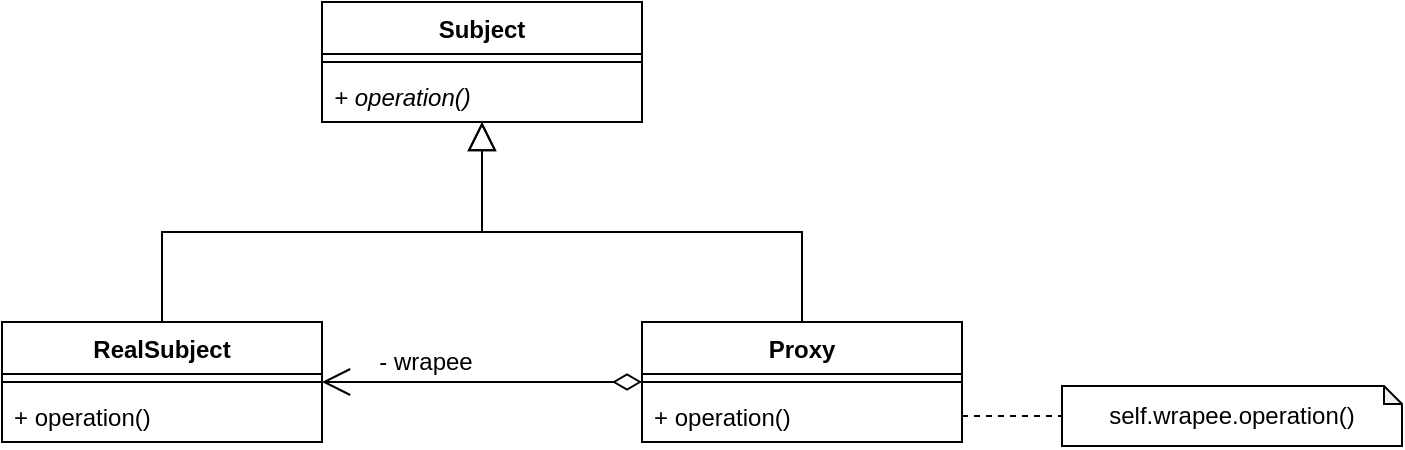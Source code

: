 <mxfile version="13.7.9" type="device"><diagram id="2SfQ3IGLjeXxZQvS50Ny" name="Página-1"><mxGraphModel dx="1086" dy="806" grid="1" gridSize="10" guides="1" tooltips="1" connect="1" arrows="1" fold="1" page="1" pageScale="1" pageWidth="827" pageHeight="1169" math="0" shadow="0"><root><mxCell id="0"/><mxCell id="1" parent="0"/><mxCell id="Tblo2buO0-ogy-J8ImFp-15" style="edgeStyle=orthogonalEdgeStyle;rounded=0;orthogonalLoop=1;jettySize=auto;html=1;exitX=0.5;exitY=0;exitDx=0;exitDy=0;startArrow=none;startFill=0;startSize=12;endArrow=block;endFill=0;endSize=12;" edge="1" parent="1" source="Tblo2buO0-ogy-J8ImFp-5" target="Tblo2buO0-ogy-J8ImFp-9"><mxGeometry relative="1" as="geometry"/></mxCell><mxCell id="Tblo2buO0-ogy-J8ImFp-13" style="edgeStyle=orthogonalEdgeStyle;rounded=0;orthogonalLoop=1;jettySize=auto;html=1;endArrow=open;endFill=0;startSize=12;endSize=12;startArrow=diamondThin;startFill=0;" edge="1" parent="1" source="Tblo2buO0-ogy-J8ImFp-1" target="Tblo2buO0-ogy-J8ImFp-5"><mxGeometry relative="1" as="geometry"/></mxCell><mxCell id="Tblo2buO0-ogy-J8ImFp-16" style="edgeStyle=orthogonalEdgeStyle;rounded=0;orthogonalLoop=1;jettySize=auto;html=1;exitX=0.5;exitY=0;exitDx=0;exitDy=0;startArrow=none;startFill=0;startSize=12;endArrow=block;endFill=0;endSize=12;" edge="1" parent="1" source="Tblo2buO0-ogy-J8ImFp-1" target="Tblo2buO0-ogy-J8ImFp-9"><mxGeometry relative="1" as="geometry"/></mxCell><mxCell id="Tblo2buO0-ogy-J8ImFp-14" value="- wrapee" style="text;html=1;strokeColor=none;fillColor=none;align=center;verticalAlign=middle;whiteSpace=wrap;rounded=0;" vertex="1" parent="1"><mxGeometry x="230" y="290" width="64" height="20" as="geometry"/></mxCell><mxCell id="Tblo2buO0-ogy-J8ImFp-17" value="self.wrapee.operation()" style="shape=note;whiteSpace=wrap;html=1;backgroundOutline=1;darkOpacity=0.05;size=9;" vertex="1" parent="1"><mxGeometry x="580" y="312" width="170" height="30" as="geometry"/></mxCell><mxCell id="Tblo2buO0-ogy-J8ImFp-18" style="edgeStyle=orthogonalEdgeStyle;rounded=0;orthogonalLoop=1;jettySize=auto;html=1;exitX=1;exitY=0.5;exitDx=0;exitDy=0;startArrow=none;startFill=0;startSize=12;endArrow=none;endFill=0;endSize=12;dashed=1;" edge="1" parent="1" source="Tblo2buO0-ogy-J8ImFp-4" target="Tblo2buO0-ogy-J8ImFp-17"><mxGeometry relative="1" as="geometry"/></mxCell><mxCell id="Tblo2buO0-ogy-J8ImFp-9" value="Subject" style="swimlane;fontStyle=1;align=center;verticalAlign=top;childLayout=stackLayout;horizontal=1;startSize=26;horizontalStack=0;resizeParent=1;resizeParentMax=0;resizeLast=0;collapsible=1;marginBottom=0;" vertex="1" parent="1"><mxGeometry x="210" y="120" width="160" height="60" as="geometry"/></mxCell><mxCell id="Tblo2buO0-ogy-J8ImFp-11" value="" style="line;strokeWidth=1;fillColor=none;align=left;verticalAlign=middle;spacingTop=-1;spacingLeft=3;spacingRight=3;rotatable=0;labelPosition=right;points=[];portConstraint=eastwest;" vertex="1" parent="Tblo2buO0-ogy-J8ImFp-9"><mxGeometry y="26" width="160" height="8" as="geometry"/></mxCell><mxCell id="Tblo2buO0-ogy-J8ImFp-12" value="+ operation()" style="text;strokeColor=none;fillColor=none;align=left;verticalAlign=top;spacingLeft=4;spacingRight=4;overflow=hidden;rotatable=0;points=[[0,0.5],[1,0.5]];portConstraint=eastwest;fontStyle=2" vertex="1" parent="Tblo2buO0-ogy-J8ImFp-9"><mxGeometry y="34" width="160" height="26" as="geometry"/></mxCell><mxCell id="Tblo2buO0-ogy-J8ImFp-5" value="RealSubject" style="swimlane;fontStyle=1;align=center;verticalAlign=top;childLayout=stackLayout;horizontal=1;startSize=26;horizontalStack=0;resizeParent=1;resizeParentMax=0;resizeLast=0;collapsible=1;marginBottom=0;" vertex="1" parent="1"><mxGeometry x="50" y="280" width="160" height="60" as="geometry"/></mxCell><mxCell id="Tblo2buO0-ogy-J8ImFp-7" value="" style="line;strokeWidth=1;fillColor=none;align=left;verticalAlign=middle;spacingTop=-1;spacingLeft=3;spacingRight=3;rotatable=0;labelPosition=right;points=[];portConstraint=eastwest;" vertex="1" parent="Tblo2buO0-ogy-J8ImFp-5"><mxGeometry y="26" width="160" height="8" as="geometry"/></mxCell><mxCell id="Tblo2buO0-ogy-J8ImFp-8" value="+ operation()" style="text;strokeColor=none;fillColor=none;align=left;verticalAlign=top;spacingLeft=4;spacingRight=4;overflow=hidden;rotatable=0;points=[[0,0.5],[1,0.5]];portConstraint=eastwest;" vertex="1" parent="Tblo2buO0-ogy-J8ImFp-5"><mxGeometry y="34" width="160" height="26" as="geometry"/></mxCell><mxCell id="Tblo2buO0-ogy-J8ImFp-1" value="Proxy" style="swimlane;fontStyle=1;align=center;verticalAlign=top;childLayout=stackLayout;horizontal=1;startSize=26;horizontalStack=0;resizeParent=1;resizeParentMax=0;resizeLast=0;collapsible=1;marginBottom=0;" vertex="1" parent="1"><mxGeometry x="370" y="280" width="160" height="60" as="geometry"/></mxCell><mxCell id="Tblo2buO0-ogy-J8ImFp-3" value="" style="line;strokeWidth=1;fillColor=none;align=left;verticalAlign=middle;spacingTop=-1;spacingLeft=3;spacingRight=3;rotatable=0;labelPosition=right;points=[];portConstraint=eastwest;" vertex="1" parent="Tblo2buO0-ogy-J8ImFp-1"><mxGeometry y="26" width="160" height="8" as="geometry"/></mxCell><mxCell id="Tblo2buO0-ogy-J8ImFp-4" value="+ operation()" style="text;strokeColor=none;fillColor=none;align=left;verticalAlign=top;spacingLeft=4;spacingRight=4;overflow=hidden;rotatable=0;points=[[0,0.5],[1,0.5]];portConstraint=eastwest;" vertex="1" parent="Tblo2buO0-ogy-J8ImFp-1"><mxGeometry y="34" width="160" height="26" as="geometry"/></mxCell></root></mxGraphModel></diagram></mxfile>